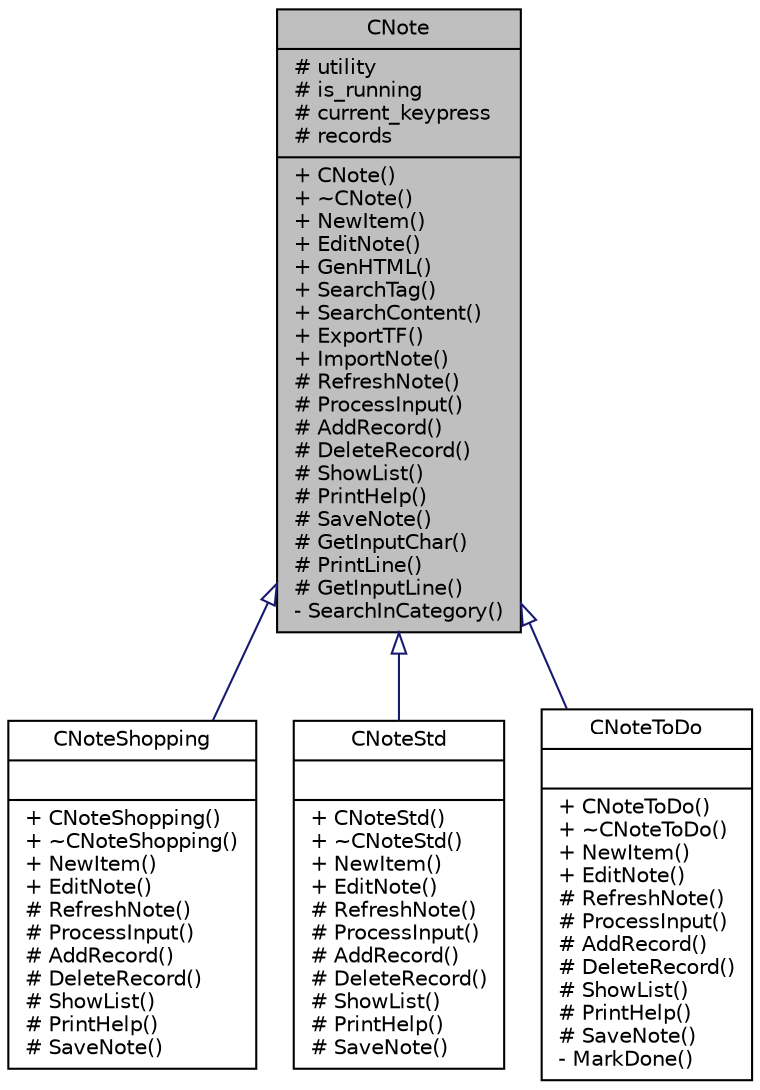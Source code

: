digraph "CNote"
{
 // LATEX_PDF_SIZE
  edge [fontname="Helvetica",fontsize="10",labelfontname="Helvetica",labelfontsize="10"];
  node [fontname="Helvetica",fontsize="10",shape=record];
  Node1 [label="{CNote\n|# utility\l# is_running\l# current_keypress\l# records\l|+ CNote()\l+ ~CNote()\l+ NewItem()\l+ EditNote()\l+ GenHTML()\l+ SearchTag()\l+ SearchContent()\l+ ExportTF()\l+ ImportNote()\l# RefreshNote()\l# ProcessInput()\l# AddRecord()\l# DeleteRecord()\l# ShowList()\l# PrintHelp()\l# SaveNote()\l# GetInputChar()\l# PrintLine()\l# GetInputLine()\l- SearchInCategory()\l}",height=0.2,width=0.4,color="black", fillcolor="grey75", style="filled", fontcolor="black",tooltip="This class is a superclass for any type of note."];
  Node1 -> Node2 [dir="back",color="midnightblue",fontsize="10",style="solid",arrowtail="onormal",fontname="Helvetica"];
  Node2 [label="{CNoteShopping\n||+ CNoteShopping()\l+ ~CNoteShopping()\l+ NewItem()\l+ EditNote()\l# RefreshNote()\l# ProcessInput()\l# AddRecord()\l# DeleteRecord()\l# ShowList()\l# PrintHelp()\l# SaveNote()\l}",height=0.2,width=0.4,color="black", fillcolor="white", style="filled",URL="$classCNoteShopping.html",tooltip="Represent a type of note - shopping list - and its functoins. CNote subclass."];
  Node1 -> Node3 [dir="back",color="midnightblue",fontsize="10",style="solid",arrowtail="onormal",fontname="Helvetica"];
  Node3 [label="{CNoteStd\n||+ CNoteStd()\l+ ~CNoteStd()\l+ NewItem()\l+ EditNote()\l# RefreshNote()\l# ProcessInput()\l# AddRecord()\l# DeleteRecord()\l# ShowList()\l# PrintHelp()\l# SaveNote()\l}",height=0.2,width=0.4,color="black", fillcolor="white", style="filled",URL="$classCNoteStd.html",tooltip="Represent a standard note. It's another type of note - subclass of CNote."];
  Node1 -> Node4 [dir="back",color="midnightblue",fontsize="10",style="solid",arrowtail="onormal",fontname="Helvetica"];
  Node4 [label="{CNoteToDo\n||+ CNoteToDo()\l+ ~CNoteToDo()\l+ NewItem()\l+ EditNote()\l# RefreshNote()\l# ProcessInput()\l# AddRecord()\l# DeleteRecord()\l# ShowList()\l# PrintHelp()\l# SaveNote()\l- MarkDone()\l}",height=0.2,width=0.4,color="black", fillcolor="white", style="filled",URL="$classCNoteToDo.html",tooltip="Represent a ToDo list. A specific note type that is being a subclass of CNote."];
}
